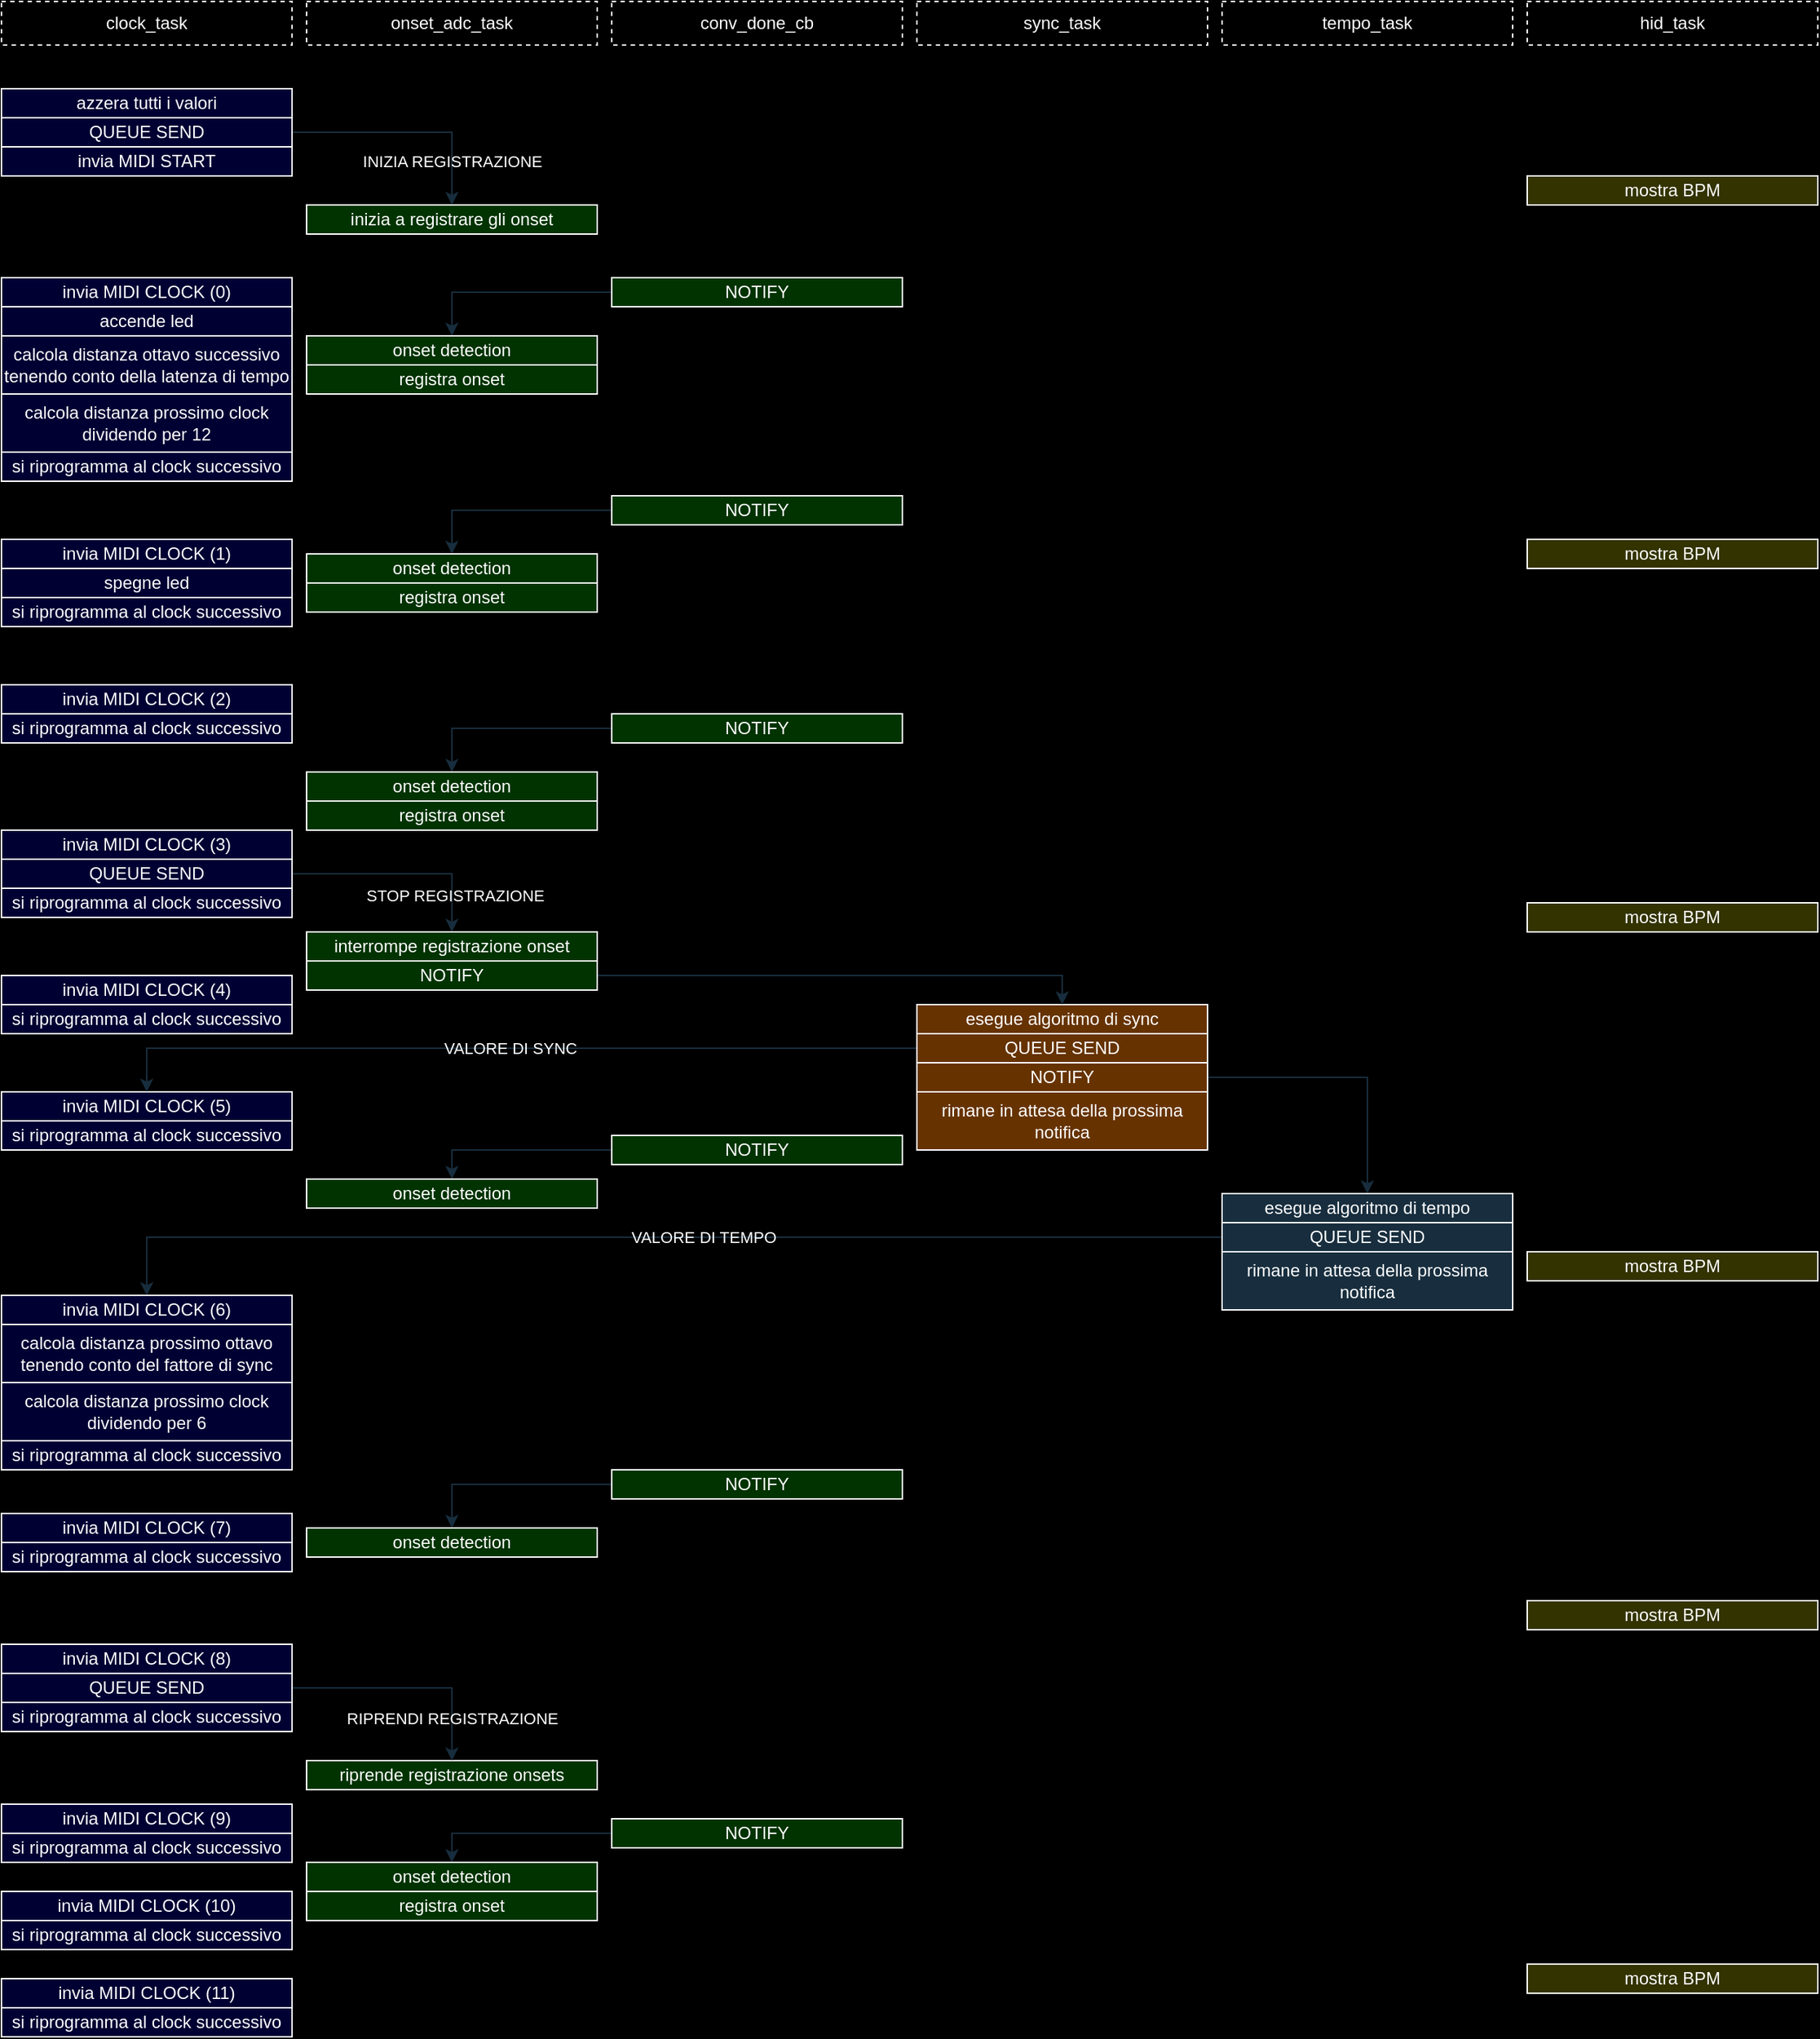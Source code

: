 <mxfile version="21.7.2" type="github">
  <diagram name="Page-1" id="I2XVdzow9aJ7vw_P53Os">
    <mxGraphModel dx="1948" dy="1765" grid="0" gridSize="10" guides="1" tooltips="1" connect="1" arrows="1" fold="1" page="1" pageScale="1" pageWidth="850" pageHeight="1100" background="#000000" math="0" shadow="0">
      <root>
        <mxCell id="0" />
        <mxCell id="1" parent="0" />
        <mxCell id="ya2V1XC42E0X-RqYnuuF-1" style="edgeStyle=orthogonalEdgeStyle;rounded=0;orthogonalLoop=1;jettySize=auto;html=1;exitX=1;exitY=0.5;exitDx=0;exitDy=0;entryX=0.5;entryY=0;entryDx=0;entryDy=0;strokeColor=#182E3E;" edge="1" parent="1" source="hhslKCSuNVBVUWtsOX8--3" target="z1AqTW1uiwaVZhbLh0gZ-3">
          <mxGeometry relative="1" as="geometry" />
        </mxCell>
        <mxCell id="ya2V1XC42E0X-RqYnuuF-19" value="INIZIA REGISTRAZIONE" style="edgeLabel;html=1;align=center;verticalAlign=middle;resizable=0;points=[];labelBackgroundColor=none;fontColor=#FFFFFF;" vertex="1" connectable="0" parent="ya2V1XC42E0X-RqYnuuF-1">
          <mxGeometry x="-0.225" relative="1" as="geometry">
            <mxPoint x="48" y="20" as="offset" />
          </mxGeometry>
        </mxCell>
        <mxCell id="hhslKCSuNVBVUWtsOX8--3" value="QUEUE SEND" style="rounded=0;whiteSpace=wrap;html=1;labelBackgroundColor=none;fillColor=#000033;strokeColor=#FFFFFF;fontColor=#FFFFFF;" parent="1" vertex="1">
          <mxGeometry x="-40" y="-870" width="200" height="20" as="geometry" />
        </mxCell>
        <mxCell id="PhCDfMqtUbygox0qQyVL-17" value="&lt;div&gt;azzera tutti i valori&lt;br&gt;&lt;/div&gt;" style="rounded=0;whiteSpace=wrap;html=1;labelBackgroundColor=none;fillColor=#000033;strokeColor=#FFFFFF;fontColor=#FFFFFF;" parent="1" vertex="1">
          <mxGeometry x="-40" y="-890" width="200" height="20" as="geometry" />
        </mxCell>
        <mxCell id="KNY3QH7jCXh7m2xdBfdu-34" value="clock_task" style="rounded=0;whiteSpace=wrap;html=1;labelBackgroundColor=none;fillColor=none;strokeColor=#FFFFFF;fontColor=#FFFFFF;dashed=1;" parent="1" vertex="1">
          <mxGeometry x="-40" y="-950" width="200" height="30" as="geometry" />
        </mxCell>
        <mxCell id="KNY3QH7jCXh7m2xdBfdu-37" value="onset_adc_task" style="rounded=0;whiteSpace=wrap;html=1;labelBackgroundColor=none;fillColor=none;strokeColor=#FFFFFF;fontColor=#FFFFFF;dashed=1;" parent="1" vertex="1">
          <mxGeometry x="170" y="-950" width="200" height="30" as="geometry" />
        </mxCell>
        <mxCell id="KNY3QH7jCXh7m2xdBfdu-39" value="sync_task" style="rounded=0;whiteSpace=wrap;html=1;labelBackgroundColor=none;fillColor=none;strokeColor=#FFFFFF;fontColor=#FFFFFF;dashed=1;" parent="1" vertex="1">
          <mxGeometry x="590" y="-950" width="200" height="30" as="geometry" />
        </mxCell>
        <mxCell id="KNY3QH7jCXh7m2xdBfdu-40" value="tempo_task" style="rounded=0;whiteSpace=wrap;html=1;labelBackgroundColor=none;fillColor=none;strokeColor=#FFFFFF;fontColor=#FFFFFF;dashed=1;" parent="1" vertex="1">
          <mxGeometry x="800" y="-950" width="200" height="30" as="geometry" />
        </mxCell>
        <mxCell id="KNY3QH7jCXh7m2xdBfdu-44" value="hid_task" style="rounded=0;whiteSpace=wrap;html=1;labelBackgroundColor=none;fillColor=none;strokeColor=#FFFFFF;fontColor=#FFFFFF;dashed=1;" parent="1" vertex="1">
          <mxGeometry x="1010" y="-950" width="200" height="30" as="geometry" />
        </mxCell>
        <mxCell id="z1AqTW1uiwaVZhbLh0gZ-1" value="invia MIDI START" style="rounded=0;whiteSpace=wrap;html=1;labelBackgroundColor=none;fillColor=#000033;strokeColor=#FFFFFF;fontColor=#FFFFFF;" parent="1" vertex="1">
          <mxGeometry x="-40" y="-850" width="200" height="20" as="geometry" />
        </mxCell>
        <mxCell id="z1AqTW1uiwaVZhbLh0gZ-3" value="inizia a registrare gli onset" style="rounded=0;whiteSpace=wrap;html=1;labelBackgroundColor=none;fillColor=#003300;strokeColor=#FFFFFF;fontColor=#FFFFFF;" parent="1" vertex="1">
          <mxGeometry x="170" y="-810" width="200" height="20" as="geometry" />
        </mxCell>
        <mxCell id="z1AqTW1uiwaVZhbLh0gZ-4" value="invia MIDI CLOCK (0)" style="rounded=0;whiteSpace=wrap;html=1;labelBackgroundColor=none;fillColor=#000033;strokeColor=#FFFFFF;fontColor=#FFFFFF;" parent="1" vertex="1">
          <mxGeometry x="-40" y="-760" width="200" height="20" as="geometry" />
        </mxCell>
        <mxCell id="z1AqTW1uiwaVZhbLh0gZ-5" value="accende led" style="rounded=0;whiteSpace=wrap;html=1;labelBackgroundColor=none;fillColor=#000033;strokeColor=#FFFFFF;fontColor=#FFFFFF;" parent="1" vertex="1">
          <mxGeometry x="-40" y="-740" width="200" height="20" as="geometry" />
        </mxCell>
        <mxCell id="z1AqTW1uiwaVZhbLh0gZ-6" value="calcola distanza ottavo successivo tenendo conto della latenza di tempo" style="rounded=0;whiteSpace=wrap;html=1;labelBackgroundColor=none;fillColor=#000033;strokeColor=#FFFFFF;fontColor=#FFFFFF;" parent="1" vertex="1">
          <mxGeometry x="-40" y="-720" width="200" height="40" as="geometry" />
        </mxCell>
        <mxCell id="z1AqTW1uiwaVZhbLh0gZ-8" value="calcola distanza prossimo clock dividendo per 12" style="rounded=0;whiteSpace=wrap;html=1;labelBackgroundColor=none;fillColor=#000033;strokeColor=#FFFFFF;fontColor=#FFFFFF;" parent="1" vertex="1">
          <mxGeometry x="-40" y="-680" width="200" height="40" as="geometry" />
        </mxCell>
        <mxCell id="z1AqTW1uiwaVZhbLh0gZ-9" value="si riprogramma al clock successivo" style="rounded=0;whiteSpace=wrap;html=1;labelBackgroundColor=none;fillColor=#000033;strokeColor=#FFFFFF;fontColor=#FFFFFF;" parent="1" vertex="1">
          <mxGeometry x="-40" y="-640" width="200" height="20" as="geometry" />
        </mxCell>
        <mxCell id="z1AqTW1uiwaVZhbLh0gZ-10" value="invia MIDI CLOCK (1)" style="rounded=0;whiteSpace=wrap;html=1;labelBackgroundColor=none;fillColor=#000033;strokeColor=#FFFFFF;fontColor=#FFFFFF;" parent="1" vertex="1">
          <mxGeometry x="-40" y="-580" width="200" height="20" as="geometry" />
        </mxCell>
        <mxCell id="z1AqTW1uiwaVZhbLh0gZ-11" value="spegne led" style="rounded=0;whiteSpace=wrap;html=1;labelBackgroundColor=none;fillColor=#000033;strokeColor=#FFFFFF;fontColor=#FFFFFF;" parent="1" vertex="1">
          <mxGeometry x="-40" y="-560" width="200" height="20" as="geometry" />
        </mxCell>
        <mxCell id="z1AqTW1uiwaVZhbLh0gZ-13" value="si riprogramma al clock successivo" style="rounded=0;whiteSpace=wrap;html=1;labelBackgroundColor=none;fillColor=#000033;strokeColor=#FFFFFF;fontColor=#FFFFFF;" parent="1" vertex="1">
          <mxGeometry x="-40" y="-540" width="200" height="20" as="geometry" />
        </mxCell>
        <mxCell id="z1AqTW1uiwaVZhbLh0gZ-14" value="invia MIDI CLOCK (2)" style="rounded=0;whiteSpace=wrap;html=1;labelBackgroundColor=none;fillColor=#000033;strokeColor=#FFFFFF;fontColor=#FFFFFF;" parent="1" vertex="1">
          <mxGeometry x="-40" y="-480" width="200" height="20" as="geometry" />
        </mxCell>
        <mxCell id="z1AqTW1uiwaVZhbLh0gZ-16" value="si riprogramma al clock successivo" style="rounded=0;whiteSpace=wrap;html=1;labelBackgroundColor=none;fillColor=#000033;strokeColor=#FFFFFF;fontColor=#FFFFFF;" parent="1" vertex="1">
          <mxGeometry x="-40" y="-460" width="200" height="20" as="geometry" />
        </mxCell>
        <mxCell id="z1AqTW1uiwaVZhbLh0gZ-17" value="invia MIDI CLOCK (3)" style="rounded=0;whiteSpace=wrap;html=1;labelBackgroundColor=none;fillColor=#000033;strokeColor=#FFFFFF;fontColor=#FFFFFF;" parent="1" vertex="1">
          <mxGeometry x="-40" y="-380" width="200" height="20" as="geometry" />
        </mxCell>
        <mxCell id="z1AqTW1uiwaVZhbLh0gZ-19" value="si riprogramma al clock successivo" style="rounded=0;whiteSpace=wrap;html=1;labelBackgroundColor=none;fillColor=#000033;strokeColor=#FFFFFF;fontColor=#FFFFFF;" parent="1" vertex="1">
          <mxGeometry x="-40" y="-340" width="200" height="20" as="geometry" />
        </mxCell>
        <mxCell id="z1AqTW1uiwaVZhbLh0gZ-28" style="edgeStyle=orthogonalEdgeStyle;rounded=0;orthogonalLoop=1;jettySize=auto;html=1;exitX=1;exitY=0.5;exitDx=0;exitDy=0;entryX=0.5;entryY=0;entryDx=0;entryDy=0;strokeColor=#182E3E;" parent="1" source="z1AqTW1uiwaVZhbLh0gZ-20" target="z1AqTW1uiwaVZhbLh0gZ-27" edge="1">
          <mxGeometry relative="1" as="geometry" />
        </mxCell>
        <mxCell id="ya2V1XC42E0X-RqYnuuF-20" value="STOP REGISTRAZIONE" style="edgeLabel;html=1;align=center;verticalAlign=middle;resizable=0;points=[];labelBackgroundColor=none;fontColor=#FFFFFF;" vertex="1" connectable="0" parent="z1AqTW1uiwaVZhbLh0gZ-28">
          <mxGeometry x="-0.08" y="3" relative="1" as="geometry">
            <mxPoint x="43" y="18" as="offset" />
          </mxGeometry>
        </mxCell>
        <mxCell id="z1AqTW1uiwaVZhbLh0gZ-20" value="QUEUE SEND" style="rounded=0;whiteSpace=wrap;html=1;labelBackgroundColor=none;fillColor=#000033;strokeColor=#FFFFFF;fontColor=#FFFFFF;" parent="1" vertex="1">
          <mxGeometry x="-40" y="-360" width="200" height="20" as="geometry" />
        </mxCell>
        <mxCell id="z1AqTW1uiwaVZhbLh0gZ-21" value="invia MIDI CLOCK (4)" style="rounded=0;whiteSpace=wrap;html=1;labelBackgroundColor=none;fillColor=#000033;strokeColor=#FFFFFF;fontColor=#FFFFFF;" parent="1" vertex="1">
          <mxGeometry x="-40" y="-280" width="200" height="20" as="geometry" />
        </mxCell>
        <mxCell id="z1AqTW1uiwaVZhbLh0gZ-23" value="si riprogramma al clock successivo" style="rounded=0;whiteSpace=wrap;html=1;labelBackgroundColor=none;fillColor=#000033;strokeColor=#FFFFFF;fontColor=#FFFFFF;" parent="1" vertex="1">
          <mxGeometry x="-40" y="-260" width="200" height="20" as="geometry" />
        </mxCell>
        <mxCell id="z1AqTW1uiwaVZhbLh0gZ-24" value="invia MIDI CLOCK (5)" style="rounded=0;whiteSpace=wrap;html=1;labelBackgroundColor=none;fillColor=#000033;strokeColor=#FFFFFF;fontColor=#FFFFFF;" parent="1" vertex="1">
          <mxGeometry x="-40" y="-200" width="200" height="20" as="geometry" />
        </mxCell>
        <mxCell id="z1AqTW1uiwaVZhbLh0gZ-26" value="si riprogramma al clock successivo" style="rounded=0;whiteSpace=wrap;html=1;labelBackgroundColor=none;fillColor=#000033;strokeColor=#FFFFFF;fontColor=#FFFFFF;" parent="1" vertex="1">
          <mxGeometry x="-40" y="-180" width="200" height="20" as="geometry" />
        </mxCell>
        <mxCell id="z1AqTW1uiwaVZhbLh0gZ-27" value="interrompe registrazione onset" style="rounded=0;whiteSpace=wrap;html=1;labelBackgroundColor=none;fillColor=#003300;strokeColor=#FFFFFF;fontColor=#FFFFFF;" parent="1" vertex="1">
          <mxGeometry x="170" y="-310" width="200" height="20" as="geometry" />
        </mxCell>
        <mxCell id="z1AqTW1uiwaVZhbLh0gZ-29" value="esegue algoritmo di sync" style="rounded=0;whiteSpace=wrap;html=1;labelBackgroundColor=none;fillColor=#663300;strokeColor=#FFFFFF;fontColor=#FFFFFF;" parent="1" vertex="1">
          <mxGeometry x="590" y="-260" width="200" height="20" as="geometry" />
        </mxCell>
        <mxCell id="ya2V1XC42E0X-RqYnuuF-9" style="edgeStyle=orthogonalEdgeStyle;rounded=0;orthogonalLoop=1;jettySize=auto;html=1;exitX=1;exitY=0.5;exitDx=0;exitDy=0;entryX=0.5;entryY=0;entryDx=0;entryDy=0;" edge="1" parent="1" source="z1AqTW1uiwaVZhbLh0gZ-30" target="z1AqTW1uiwaVZhbLh0gZ-29">
          <mxGeometry relative="1" as="geometry" />
        </mxCell>
        <mxCell id="ya2V1XC42E0X-RqYnuuF-26" style="edgeStyle=orthogonalEdgeStyle;rounded=0;orthogonalLoop=1;jettySize=auto;html=1;exitX=1;exitY=0.5;exitDx=0;exitDy=0;entryX=0.5;entryY=0;entryDx=0;entryDy=0;strokeColor=#182E3E;" edge="1" parent="1" source="z1AqTW1uiwaVZhbLh0gZ-30" target="z1AqTW1uiwaVZhbLh0gZ-29">
          <mxGeometry relative="1" as="geometry" />
        </mxCell>
        <mxCell id="z1AqTW1uiwaVZhbLh0gZ-30" value="NOTIFY" style="rounded=0;whiteSpace=wrap;html=1;labelBackgroundColor=none;fillColor=#003300;strokeColor=#FFFFFF;fontColor=#FFFFFF;" parent="1" vertex="1">
          <mxGeometry x="170" y="-290" width="200" height="20" as="geometry" />
        </mxCell>
        <mxCell id="ya2V1XC42E0X-RqYnuuF-10" style="edgeStyle=orthogonalEdgeStyle;rounded=0;orthogonalLoop=1;jettySize=auto;html=1;exitX=0;exitY=0.5;exitDx=0;exitDy=0;entryX=0.5;entryY=0;entryDx=0;entryDy=0;" edge="1" parent="1" source="z1AqTW1uiwaVZhbLh0gZ-34" target="z1AqTW1uiwaVZhbLh0gZ-24">
          <mxGeometry relative="1" as="geometry" />
        </mxCell>
        <mxCell id="ya2V1XC42E0X-RqYnuuF-22" value="VALORE DI SYNC" style="edgeStyle=orthogonalEdgeStyle;rounded=0;orthogonalLoop=1;jettySize=auto;html=1;exitX=0;exitY=0.5;exitDx=0;exitDy=0;entryX=0.5;entryY=0;entryDx=0;entryDy=0;strokeColor=#182E3E;labelBackgroundColor=none;fontColor=#FFFFFF;" edge="1" parent="1" source="z1AqTW1uiwaVZhbLh0gZ-34" target="z1AqTW1uiwaVZhbLh0gZ-24">
          <mxGeometry relative="1" as="geometry" />
        </mxCell>
        <mxCell id="z1AqTW1uiwaVZhbLh0gZ-34" value="QUEUE SEND" style="rounded=0;whiteSpace=wrap;html=1;labelBackgroundColor=none;fillColor=#663300;strokeColor=#FFFFFF;fontColor=#FFFFFF;" parent="1" vertex="1">
          <mxGeometry x="590" y="-240" width="200" height="20" as="geometry" />
        </mxCell>
        <mxCell id="ya2V1XC42E0X-RqYnuuF-8" style="edgeStyle=orthogonalEdgeStyle;rounded=0;orthogonalLoop=1;jettySize=auto;html=1;exitX=1;exitY=0.5;exitDx=0;exitDy=0;entryX=0.5;entryY=0;entryDx=0;entryDy=0;" edge="1" parent="1" source="z1AqTW1uiwaVZhbLh0gZ-36" target="z1AqTW1uiwaVZhbLh0gZ-47">
          <mxGeometry relative="1" as="geometry" />
        </mxCell>
        <mxCell id="ya2V1XC42E0X-RqYnuuF-25" style="edgeStyle=orthogonalEdgeStyle;rounded=0;orthogonalLoop=1;jettySize=auto;html=1;exitX=1;exitY=0.5;exitDx=0;exitDy=0;entryX=0.5;entryY=0;entryDx=0;entryDy=0;strokeColor=#182E3E;" edge="1" parent="1" source="z1AqTW1uiwaVZhbLh0gZ-36" target="z1AqTW1uiwaVZhbLh0gZ-47">
          <mxGeometry relative="1" as="geometry" />
        </mxCell>
        <mxCell id="z1AqTW1uiwaVZhbLh0gZ-36" value="NOTIFY" style="rounded=0;whiteSpace=wrap;html=1;labelBackgroundColor=none;fillColor=#663300;strokeColor=#FFFFFF;fontColor=#FFFFFF;" parent="1" vertex="1">
          <mxGeometry x="590" y="-220" width="200" height="20" as="geometry" />
        </mxCell>
        <mxCell id="z1AqTW1uiwaVZhbLh0gZ-46" value="rimane in attesa della prossima notifica" style="rounded=0;whiteSpace=wrap;html=1;labelBackgroundColor=none;fillColor=#663300;strokeColor=#FFFFFF;fontColor=#FFFFFF;" parent="1" vertex="1">
          <mxGeometry x="590" y="-200" width="200" height="40" as="geometry" />
        </mxCell>
        <mxCell id="z1AqTW1uiwaVZhbLh0gZ-47" value="esegue algoritmo di tempo" style="rounded=0;whiteSpace=wrap;html=1;labelBackgroundColor=none;fillColor=#182e3e;strokeColor=#FFFFFF;fontColor=#FFFFFF;" parent="1" vertex="1">
          <mxGeometry x="800" y="-130" width="200" height="20" as="geometry" />
        </mxCell>
        <mxCell id="ya2V1XC42E0X-RqYnuuF-11" style="edgeStyle=orthogonalEdgeStyle;rounded=0;orthogonalLoop=1;jettySize=auto;html=1;exitX=0;exitY=0.5;exitDx=0;exitDy=0;entryX=0.5;entryY=0;entryDx=0;entryDy=0;" edge="1" parent="1" source="z1AqTW1uiwaVZhbLh0gZ-49" target="z1AqTW1uiwaVZhbLh0gZ-53">
          <mxGeometry relative="1" as="geometry" />
        </mxCell>
        <mxCell id="ya2V1XC42E0X-RqYnuuF-23" style="edgeStyle=orthogonalEdgeStyle;rounded=0;orthogonalLoop=1;jettySize=auto;html=1;exitX=0;exitY=0.5;exitDx=0;exitDy=0;entryX=0.5;entryY=0;entryDx=0;entryDy=0;strokeColor=#182E3E;" edge="1" parent="1" source="z1AqTW1uiwaVZhbLh0gZ-49" target="z1AqTW1uiwaVZhbLh0gZ-53">
          <mxGeometry relative="1" as="geometry" />
        </mxCell>
        <mxCell id="ya2V1XC42E0X-RqYnuuF-24" value="VALORE DI TEMPO" style="edgeLabel;html=1;align=center;verticalAlign=middle;resizable=0;points=[];labelBackgroundColor=none;fontColor=#FFFFFF;" vertex="1" connectable="0" parent="ya2V1XC42E0X-RqYnuuF-23">
          <mxGeometry x="-0.097" y="-3" relative="1" as="geometry">
            <mxPoint x="-5" y="3" as="offset" />
          </mxGeometry>
        </mxCell>
        <mxCell id="z1AqTW1uiwaVZhbLh0gZ-49" value="QUEUE SEND" style="rounded=0;whiteSpace=wrap;html=1;labelBackgroundColor=none;fillColor=#182e3e;strokeColor=#FFFFFF;fontColor=#FFFFFF;" parent="1" vertex="1">
          <mxGeometry x="800" y="-110" width="200" height="20" as="geometry" />
        </mxCell>
        <mxCell id="z1AqTW1uiwaVZhbLh0gZ-51" value="rimane in attesa della prossima notifica" style="rounded=0;whiteSpace=wrap;html=1;labelBackgroundColor=none;fillColor=#182e3e;strokeColor=#FFFFFF;fontColor=#FFFFFF;" parent="1" vertex="1">
          <mxGeometry x="800" y="-90" width="200" height="40" as="geometry" />
        </mxCell>
        <mxCell id="z1AqTW1uiwaVZhbLh0gZ-53" value="invia MIDI CLOCK (6)" style="rounded=0;whiteSpace=wrap;html=1;labelBackgroundColor=none;fillColor=#000033;strokeColor=#FFFFFF;fontColor=#FFFFFF;" parent="1" vertex="1">
          <mxGeometry x="-40" y="-60" width="200" height="20" as="geometry" />
        </mxCell>
        <mxCell id="z1AqTW1uiwaVZhbLh0gZ-55" value="si riprogramma al clock successivo" style="rounded=0;whiteSpace=wrap;html=1;labelBackgroundColor=none;fillColor=#000033;strokeColor=#FFFFFF;fontColor=#FFFFFF;" parent="1" vertex="1">
          <mxGeometry x="-40" y="40" width="200" height="20" as="geometry" />
        </mxCell>
        <mxCell id="z1AqTW1uiwaVZhbLh0gZ-57" value="invia MIDI CLOCK (7)" style="rounded=0;whiteSpace=wrap;html=1;labelBackgroundColor=none;fillColor=#000033;strokeColor=#FFFFFF;fontColor=#FFFFFF;" parent="1" vertex="1">
          <mxGeometry x="-40" y="90" width="200" height="20" as="geometry" />
        </mxCell>
        <mxCell id="z1AqTW1uiwaVZhbLh0gZ-59" value="si riprogramma al clock successivo" style="rounded=0;whiteSpace=wrap;html=1;labelBackgroundColor=none;fillColor=#000033;strokeColor=#FFFFFF;fontColor=#FFFFFF;" parent="1" vertex="1">
          <mxGeometry x="-40" y="110" width="200" height="20" as="geometry" />
        </mxCell>
        <mxCell id="ya2V1XC42E0X-RqYnuuF-2" style="edgeStyle=orthogonalEdgeStyle;rounded=0;orthogonalLoop=1;jettySize=auto;html=1;exitX=0;exitY=0.5;exitDx=0;exitDy=0;entryX=0.5;entryY=0;entryDx=0;entryDy=0;" edge="1" parent="1" source="z1AqTW1uiwaVZhbLh0gZ-60" target="z1AqTW1uiwaVZhbLh0gZ-62">
          <mxGeometry relative="1" as="geometry" />
        </mxCell>
        <mxCell id="ya2V1XC42E0X-RqYnuuF-16" style="edgeStyle=orthogonalEdgeStyle;rounded=0;orthogonalLoop=1;jettySize=auto;html=1;exitX=0;exitY=0.5;exitDx=0;exitDy=0;entryX=0.5;entryY=0;entryDx=0;entryDy=0;strokeColor=#182E3E;" edge="1" parent="1" source="z1AqTW1uiwaVZhbLh0gZ-60" target="z1AqTW1uiwaVZhbLh0gZ-62">
          <mxGeometry relative="1" as="geometry" />
        </mxCell>
        <mxCell id="z1AqTW1uiwaVZhbLh0gZ-60" value="NOTIFY" style="rounded=0;whiteSpace=wrap;html=1;labelBackgroundColor=none;fillColor=#003300;strokeColor=#FFFFFF;fontColor=#FFFFFF;" parent="1" vertex="1">
          <mxGeometry x="380" y="-760" width="200" height="20" as="geometry" />
        </mxCell>
        <mxCell id="z1AqTW1uiwaVZhbLh0gZ-61" value="conv_done_cb" style="rounded=0;whiteSpace=wrap;html=1;labelBackgroundColor=none;fillColor=none;strokeColor=#FFFFFF;fontColor=#FFFFFF;dashed=1;" parent="1" vertex="1">
          <mxGeometry x="380" y="-950" width="200" height="30" as="geometry" />
        </mxCell>
        <mxCell id="z1AqTW1uiwaVZhbLh0gZ-62" value="onset detection" style="rounded=0;whiteSpace=wrap;html=1;labelBackgroundColor=none;fillColor=#003300;strokeColor=#FFFFFF;fontColor=#FFFFFF;" parent="1" vertex="1">
          <mxGeometry x="170" y="-720" width="200" height="20" as="geometry" />
        </mxCell>
        <mxCell id="HIqVo-vTFQ0lA4o1PvIp-1" value="registra onset" style="rounded=0;whiteSpace=wrap;html=1;labelBackgroundColor=none;fillColor=#003300;strokeColor=#FFFFFF;fontColor=#FFFFFF;" parent="1" vertex="1">
          <mxGeometry x="170" y="-700" width="200" height="20" as="geometry" />
        </mxCell>
        <mxCell id="ya2V1XC42E0X-RqYnuuF-3" style="edgeStyle=orthogonalEdgeStyle;rounded=0;orthogonalLoop=1;jettySize=auto;html=1;exitX=0;exitY=0.5;exitDx=0;exitDy=0;entryX=0.5;entryY=0;entryDx=0;entryDy=0;" edge="1" parent="1" source="HIqVo-vTFQ0lA4o1PvIp-2" target="HIqVo-vTFQ0lA4o1PvIp-3">
          <mxGeometry relative="1" as="geometry" />
        </mxCell>
        <mxCell id="ya2V1XC42E0X-RqYnuuF-17" style="edgeStyle=orthogonalEdgeStyle;rounded=0;orthogonalLoop=1;jettySize=auto;html=1;exitX=0;exitY=0.5;exitDx=0;exitDy=0;entryX=0.5;entryY=0;entryDx=0;entryDy=0;strokeColor=#182E3E;" edge="1" parent="1" source="HIqVo-vTFQ0lA4o1PvIp-2" target="HIqVo-vTFQ0lA4o1PvIp-3">
          <mxGeometry relative="1" as="geometry" />
        </mxCell>
        <mxCell id="HIqVo-vTFQ0lA4o1PvIp-2" value="NOTIFY" style="rounded=0;whiteSpace=wrap;html=1;labelBackgroundColor=none;fillColor=#003300;strokeColor=#FFFFFF;fontColor=#FFFFFF;" parent="1" vertex="1">
          <mxGeometry x="380" y="-610" width="200" height="20" as="geometry" />
        </mxCell>
        <mxCell id="HIqVo-vTFQ0lA4o1PvIp-3" value="onset detection" style="rounded=0;whiteSpace=wrap;html=1;labelBackgroundColor=none;fillColor=#003300;strokeColor=#FFFFFF;fontColor=#FFFFFF;" parent="1" vertex="1">
          <mxGeometry x="170" y="-570" width="200" height="20" as="geometry" />
        </mxCell>
        <mxCell id="HIqVo-vTFQ0lA4o1PvIp-4" value="registra onset" style="rounded=0;whiteSpace=wrap;html=1;labelBackgroundColor=none;fillColor=#003300;strokeColor=#FFFFFF;fontColor=#FFFFFF;" parent="1" vertex="1">
          <mxGeometry x="170" y="-550" width="200" height="20" as="geometry" />
        </mxCell>
        <mxCell id="ya2V1XC42E0X-RqYnuuF-4" style="edgeStyle=orthogonalEdgeStyle;rounded=0;orthogonalLoop=1;jettySize=auto;html=1;exitX=0;exitY=0.5;exitDx=0;exitDy=0;entryX=0.5;entryY=0;entryDx=0;entryDy=0;" edge="1" parent="1" source="HIqVo-vTFQ0lA4o1PvIp-5" target="HIqVo-vTFQ0lA4o1PvIp-6">
          <mxGeometry relative="1" as="geometry" />
        </mxCell>
        <mxCell id="ya2V1XC42E0X-RqYnuuF-18" style="edgeStyle=orthogonalEdgeStyle;rounded=0;orthogonalLoop=1;jettySize=auto;html=1;exitX=0;exitY=0.5;exitDx=0;exitDy=0;entryX=0.5;entryY=0;entryDx=0;entryDy=0;strokeColor=#182E3E;" edge="1" parent="1" source="HIqVo-vTFQ0lA4o1PvIp-5" target="HIqVo-vTFQ0lA4o1PvIp-6">
          <mxGeometry relative="1" as="geometry" />
        </mxCell>
        <mxCell id="HIqVo-vTFQ0lA4o1PvIp-5" value="NOTIFY" style="rounded=0;whiteSpace=wrap;html=1;labelBackgroundColor=none;fillColor=#003300;strokeColor=#FFFFFF;fontColor=#FFFFFF;" parent="1" vertex="1">
          <mxGeometry x="380" y="-460" width="200" height="20" as="geometry" />
        </mxCell>
        <mxCell id="HIqVo-vTFQ0lA4o1PvIp-6" value="onset detection" style="rounded=0;whiteSpace=wrap;html=1;labelBackgroundColor=none;fillColor=#003300;strokeColor=#FFFFFF;fontColor=#FFFFFF;" parent="1" vertex="1">
          <mxGeometry x="170" y="-420" width="200" height="20" as="geometry" />
        </mxCell>
        <mxCell id="HIqVo-vTFQ0lA4o1PvIp-7" value="registra onset" style="rounded=0;whiteSpace=wrap;html=1;labelBackgroundColor=none;fillColor=#003300;strokeColor=#FFFFFF;fontColor=#FFFFFF;" parent="1" vertex="1">
          <mxGeometry x="170" y="-400" width="200" height="20" as="geometry" />
        </mxCell>
        <mxCell id="HIqVo-vTFQ0lA4o1PvIp-8" value="calcola distanza prossimo ottavo tenendo conto del fattore di sync" style="rounded=0;whiteSpace=wrap;html=1;labelBackgroundColor=none;fillColor=#000033;strokeColor=#FFFFFF;fontColor=#FFFFFF;" parent="1" vertex="1">
          <mxGeometry x="-40" y="-40" width="200" height="40" as="geometry" />
        </mxCell>
        <mxCell id="HIqVo-vTFQ0lA4o1PvIp-10" value="calcola distanza prossimo clock dividendo per 6" style="rounded=0;whiteSpace=wrap;html=1;labelBackgroundColor=none;fillColor=#000033;strokeColor=#FFFFFF;fontColor=#FFFFFF;" parent="1" vertex="1">
          <mxGeometry x="-40" width="200" height="40" as="geometry" />
        </mxCell>
        <mxCell id="ya2V1XC42E0X-RqYnuuF-5" style="edgeStyle=orthogonalEdgeStyle;rounded=0;orthogonalLoop=1;jettySize=auto;html=1;exitX=0;exitY=0.5;exitDx=0;exitDy=0;entryX=0.5;entryY=0;entryDx=0;entryDy=0;strokeColor=#182E3E;" edge="1" parent="1" source="HIqVo-vTFQ0lA4o1PvIp-11" target="HIqVo-vTFQ0lA4o1PvIp-12">
          <mxGeometry relative="1" as="geometry" />
        </mxCell>
        <mxCell id="HIqVo-vTFQ0lA4o1PvIp-11" value="NOTIFY" style="rounded=0;whiteSpace=wrap;html=1;labelBackgroundColor=none;fillColor=#003300;strokeColor=#FFFFFF;fontColor=#FFFFFF;" parent="1" vertex="1">
          <mxGeometry x="380" y="-170" width="200" height="20" as="geometry" />
        </mxCell>
        <mxCell id="HIqVo-vTFQ0lA4o1PvIp-12" value="onset detection" style="rounded=0;whiteSpace=wrap;html=1;labelBackgroundColor=none;fillColor=#003300;strokeColor=#FFFFFF;fontColor=#FFFFFF;" parent="1" vertex="1">
          <mxGeometry x="170" y="-140" width="200" height="20" as="geometry" />
        </mxCell>
        <mxCell id="ya2V1XC42E0X-RqYnuuF-6" style="edgeStyle=orthogonalEdgeStyle;rounded=0;orthogonalLoop=1;jettySize=auto;html=1;exitX=0;exitY=0.5;exitDx=0;exitDy=0;entryX=0.5;entryY=0;entryDx=0;entryDy=0;strokeColor=#182E3E;" edge="1" parent="1" source="HIqVo-vTFQ0lA4o1PvIp-13" target="HIqVo-vTFQ0lA4o1PvIp-14">
          <mxGeometry relative="1" as="geometry" />
        </mxCell>
        <mxCell id="HIqVo-vTFQ0lA4o1PvIp-13" value="NOTIFY" style="rounded=0;whiteSpace=wrap;html=1;labelBackgroundColor=none;fillColor=#003300;strokeColor=#FFFFFF;fontColor=#FFFFFF;" parent="1" vertex="1">
          <mxGeometry x="380" y="60" width="200" height="20" as="geometry" />
        </mxCell>
        <mxCell id="HIqVo-vTFQ0lA4o1PvIp-14" value="onset detection" style="rounded=0;whiteSpace=wrap;html=1;labelBackgroundColor=none;fillColor=#003300;strokeColor=#FFFFFF;fontColor=#FFFFFF;" parent="1" vertex="1">
          <mxGeometry x="170" y="100" width="200" height="20" as="geometry" />
        </mxCell>
        <mxCell id="ya2V1XC42E0X-RqYnuuF-7" style="edgeStyle=orthogonalEdgeStyle;rounded=0;orthogonalLoop=1;jettySize=auto;html=1;exitX=0;exitY=0.5;exitDx=0;exitDy=0;entryX=0.5;entryY=0;entryDx=0;entryDy=0;" edge="1" parent="1" source="HIqVo-vTFQ0lA4o1PvIp-15" target="HIqVo-vTFQ0lA4o1PvIp-16">
          <mxGeometry relative="1" as="geometry" />
        </mxCell>
        <mxCell id="ya2V1XC42E0X-RqYnuuF-15" style="edgeStyle=orthogonalEdgeStyle;rounded=0;orthogonalLoop=1;jettySize=auto;html=1;exitX=0;exitY=0.5;exitDx=0;exitDy=0;entryX=0.5;entryY=0;entryDx=0;entryDy=0;strokeColor=#182E3E;" edge="1" parent="1" source="HIqVo-vTFQ0lA4o1PvIp-15" target="ya2V1XC42E0X-RqYnuuF-14">
          <mxGeometry relative="1" as="geometry" />
        </mxCell>
        <mxCell id="HIqVo-vTFQ0lA4o1PvIp-15" value="NOTIFY" style="rounded=0;whiteSpace=wrap;html=1;labelBackgroundColor=none;fillColor=#003300;strokeColor=#FFFFFF;fontColor=#FFFFFF;" parent="1" vertex="1">
          <mxGeometry x="380" y="300" width="200" height="20" as="geometry" />
        </mxCell>
        <mxCell id="HIqVo-vTFQ0lA4o1PvIp-16" value="riprende registrazione onsets" style="rounded=0;whiteSpace=wrap;html=1;labelBackgroundColor=none;fillColor=#003300;strokeColor=#FFFFFF;fontColor=#FFFFFF;" parent="1" vertex="1">
          <mxGeometry x="170" y="260" width="200" height="20" as="geometry" />
        </mxCell>
        <mxCell id="HIqVo-vTFQ0lA4o1PvIp-17" value="invia MIDI CLOCK (8)" style="rounded=0;whiteSpace=wrap;html=1;labelBackgroundColor=none;fillColor=#000033;strokeColor=#FFFFFF;fontColor=#FFFFFF;" parent="1" vertex="1">
          <mxGeometry x="-40" y="180" width="200" height="20" as="geometry" />
        </mxCell>
        <mxCell id="ya2V1XC42E0X-RqYnuuF-12" style="edgeStyle=orthogonalEdgeStyle;rounded=0;orthogonalLoop=1;jettySize=auto;html=1;exitX=1;exitY=0.5;exitDx=0;exitDy=0;entryX=0.5;entryY=0;entryDx=0;entryDy=0;" edge="1" parent="1" source="HIqVo-vTFQ0lA4o1PvIp-18" target="HIqVo-vTFQ0lA4o1PvIp-16">
          <mxGeometry relative="1" as="geometry" />
        </mxCell>
        <mxCell id="ya2V1XC42E0X-RqYnuuF-21" value="RIPRENDI REGISTRAZIONE" style="edgeStyle=orthogonalEdgeStyle;rounded=0;orthogonalLoop=1;jettySize=auto;html=1;exitX=1;exitY=0.5;exitDx=0;exitDy=0;entryX=0.5;entryY=0;entryDx=0;entryDy=0;strokeColor=#182E3E;labelBackgroundColor=none;fontColor=#FFFFFF;" edge="1" parent="1" source="HIqVo-vTFQ0lA4o1PvIp-18" target="HIqVo-vTFQ0lA4o1PvIp-16">
          <mxGeometry x="0.637" relative="1" as="geometry">
            <mxPoint as="offset" />
          </mxGeometry>
        </mxCell>
        <mxCell id="HIqVo-vTFQ0lA4o1PvIp-18" value="QUEUE SEND" style="rounded=0;whiteSpace=wrap;html=1;labelBackgroundColor=none;fillColor=#000033;strokeColor=#FFFFFF;fontColor=#FFFFFF;" parent="1" vertex="1">
          <mxGeometry x="-40" y="200" width="200" height="20" as="geometry" />
        </mxCell>
        <mxCell id="HIqVo-vTFQ0lA4o1PvIp-19" value="si riprogramma al clock successivo" style="rounded=0;whiteSpace=wrap;html=1;labelBackgroundColor=none;fillColor=#000033;strokeColor=#FFFFFF;fontColor=#FFFFFF;" parent="1" vertex="1">
          <mxGeometry x="-40" y="220" width="200" height="20" as="geometry" />
        </mxCell>
        <mxCell id="HIqVo-vTFQ0lA4o1PvIp-20" value="registra onset" style="rounded=0;whiteSpace=wrap;html=1;labelBackgroundColor=none;fillColor=#003300;strokeColor=#FFFFFF;fontColor=#FFFFFF;" parent="1" vertex="1">
          <mxGeometry x="170" y="350" width="200" height="20" as="geometry" />
        </mxCell>
        <mxCell id="HIqVo-vTFQ0lA4o1PvIp-21" value="invia MIDI CLOCK (9)" style="rounded=0;whiteSpace=wrap;html=1;labelBackgroundColor=none;fillColor=#000033;strokeColor=#FFFFFF;fontColor=#FFFFFF;" parent="1" vertex="1">
          <mxGeometry x="-40" y="290" width="200" height="20" as="geometry" />
        </mxCell>
        <mxCell id="HIqVo-vTFQ0lA4o1PvIp-22" value="si riprogramma al clock successivo" style="rounded=0;whiteSpace=wrap;html=1;labelBackgroundColor=none;fillColor=#000033;strokeColor=#FFFFFF;fontColor=#FFFFFF;" parent="1" vertex="1">
          <mxGeometry x="-40" y="310" width="200" height="20" as="geometry" />
        </mxCell>
        <mxCell id="HIqVo-vTFQ0lA4o1PvIp-23" value="invia MIDI CLOCK (10)" style="rounded=0;whiteSpace=wrap;html=1;labelBackgroundColor=none;fillColor=#000033;strokeColor=#FFFFFF;fontColor=#FFFFFF;" parent="1" vertex="1">
          <mxGeometry x="-40" y="350" width="200" height="20" as="geometry" />
        </mxCell>
        <mxCell id="HIqVo-vTFQ0lA4o1PvIp-24" value="si riprogramma al clock successivo" style="rounded=0;whiteSpace=wrap;html=1;labelBackgroundColor=none;fillColor=#000033;strokeColor=#FFFFFF;fontColor=#FFFFFF;" parent="1" vertex="1">
          <mxGeometry x="-40" y="370" width="200" height="20" as="geometry" />
        </mxCell>
        <mxCell id="HIqVo-vTFQ0lA4o1PvIp-25" value="invia MIDI CLOCK (11)" style="rounded=0;whiteSpace=wrap;html=1;labelBackgroundColor=none;fillColor=#000033;strokeColor=#FFFFFF;fontColor=#FFFFFF;" parent="1" vertex="1">
          <mxGeometry x="-40" y="410" width="200" height="20" as="geometry" />
        </mxCell>
        <mxCell id="HIqVo-vTFQ0lA4o1PvIp-26" value="si riprogramma al clock successivo" style="rounded=0;whiteSpace=wrap;html=1;labelBackgroundColor=none;fillColor=#000033;strokeColor=#FFFFFF;fontColor=#FFFFFF;" parent="1" vertex="1">
          <mxGeometry x="-40" y="430" width="200" height="20" as="geometry" />
        </mxCell>
        <mxCell id="yB2ux6KUUU3h3tudsDdv-1" value="mostra BPM" style="rounded=0;whiteSpace=wrap;html=1;labelBackgroundColor=none;fillColor=#333300;strokeColor=#FFFFFF;fontColor=#FFFFFF;" parent="1" vertex="1">
          <mxGeometry x="1010" y="-830" width="200" height="20" as="geometry" />
        </mxCell>
        <mxCell id="yB2ux6KUUU3h3tudsDdv-2" value="mostra BPM" style="rounded=0;whiteSpace=wrap;html=1;labelBackgroundColor=none;fillColor=#333300;strokeColor=#FFFFFF;fontColor=#FFFFFF;" parent="1" vertex="1">
          <mxGeometry x="1010" y="-580" width="200" height="20" as="geometry" />
        </mxCell>
        <mxCell id="yB2ux6KUUU3h3tudsDdv-3" value="mostra BPM" style="rounded=0;whiteSpace=wrap;html=1;labelBackgroundColor=none;fillColor=#333300;strokeColor=#FFFFFF;fontColor=#FFFFFF;" parent="1" vertex="1">
          <mxGeometry x="1010" y="-330" width="200" height="20" as="geometry" />
        </mxCell>
        <mxCell id="yB2ux6KUUU3h3tudsDdv-4" value="mostra BPM" style="rounded=0;whiteSpace=wrap;html=1;labelBackgroundColor=none;fillColor=#333300;strokeColor=#FFFFFF;fontColor=#FFFFFF;" parent="1" vertex="1">
          <mxGeometry x="1010" y="-90" width="200" height="20" as="geometry" />
        </mxCell>
        <mxCell id="yB2ux6KUUU3h3tudsDdv-5" value="mostra BPM" style="rounded=0;whiteSpace=wrap;html=1;labelBackgroundColor=none;fillColor=#333300;strokeColor=#FFFFFF;fontColor=#FFFFFF;" parent="1" vertex="1">
          <mxGeometry x="1010" y="150" width="200" height="20" as="geometry" />
        </mxCell>
        <mxCell id="yB2ux6KUUU3h3tudsDdv-6" value="mostra BPM" style="rounded=0;whiteSpace=wrap;html=1;labelBackgroundColor=none;fillColor=#333300;strokeColor=#FFFFFF;fontColor=#FFFFFF;" parent="1" vertex="1">
          <mxGeometry x="1010" y="400" width="200" height="20" as="geometry" />
        </mxCell>
        <mxCell id="ya2V1XC42E0X-RqYnuuF-14" value="onset detection" style="rounded=0;whiteSpace=wrap;html=1;labelBackgroundColor=none;fillColor=#003300;strokeColor=#FFFFFF;fontColor=#FFFFFF;" vertex="1" parent="1">
          <mxGeometry x="170" y="330" width="200" height="20" as="geometry" />
        </mxCell>
      </root>
    </mxGraphModel>
  </diagram>
</mxfile>
